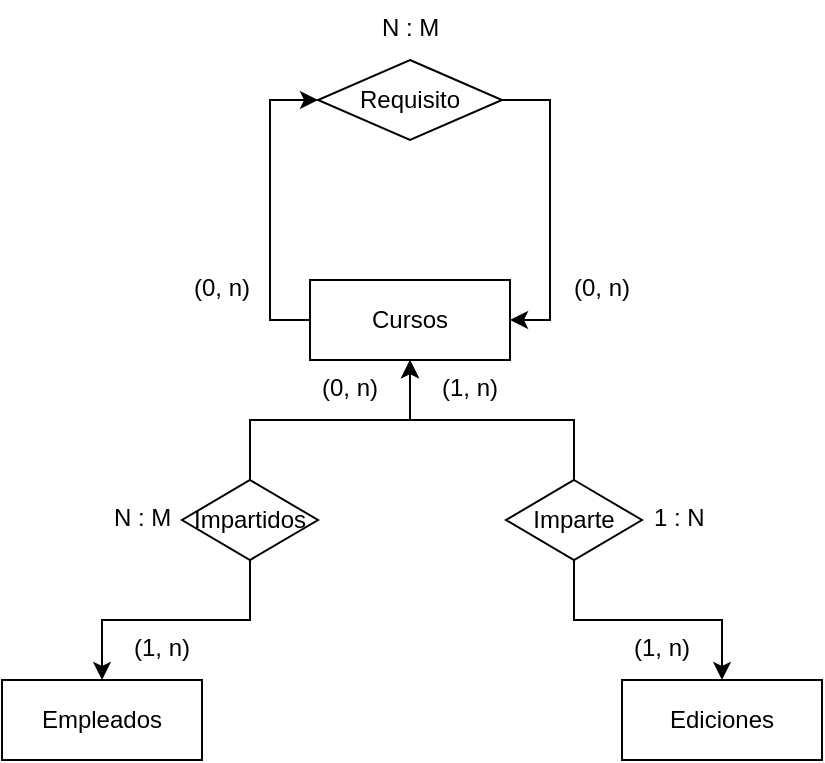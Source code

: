 <mxfile version="21.8.0" type="github">
  <diagram name="Página-1" id="jLuzDjs_3gD7ou02GSPw">
    <mxGraphModel dx="984" dy="465" grid="1" gridSize="10" guides="1" tooltips="1" connect="1" arrows="1" fold="1" page="1" pageScale="1" pageWidth="827" pageHeight="1169" math="0" shadow="0">
      <root>
        <mxCell id="0" />
        <mxCell id="1" parent="0" />
        <mxCell id="sgI7N6VsjcDCF-FnnvvP-5" style="edgeStyle=orthogonalEdgeStyle;rounded=0;orthogonalLoop=1;jettySize=auto;html=1;entryX=0;entryY=0.5;entryDx=0;entryDy=0;" edge="1" parent="1" source="sgI7N6VsjcDCF-FnnvvP-1" target="sgI7N6VsjcDCF-FnnvvP-4">
          <mxGeometry relative="1" as="geometry">
            <Array as="points">
              <mxPoint x="344" y="220" />
              <mxPoint x="344" y="110" />
            </Array>
          </mxGeometry>
        </mxCell>
        <mxCell id="sgI7N6VsjcDCF-FnnvvP-1" value="Cursos" style="whiteSpace=wrap;html=1;align=center;" vertex="1" parent="1">
          <mxGeometry x="364" y="200" width="100" height="40" as="geometry" />
        </mxCell>
        <mxCell id="sgI7N6VsjcDCF-FnnvvP-2" value="Ediciones" style="whiteSpace=wrap;html=1;align=center;" vertex="1" parent="1">
          <mxGeometry x="520" y="400" width="100" height="40" as="geometry" />
        </mxCell>
        <mxCell id="sgI7N6VsjcDCF-FnnvvP-3" value="Empleados" style="whiteSpace=wrap;html=1;align=center;" vertex="1" parent="1">
          <mxGeometry x="210" y="400" width="100" height="40" as="geometry" />
        </mxCell>
        <mxCell id="sgI7N6VsjcDCF-FnnvvP-7" style="edgeStyle=orthogonalEdgeStyle;rounded=0;orthogonalLoop=1;jettySize=auto;html=1;entryX=1;entryY=0.5;entryDx=0;entryDy=0;" edge="1" parent="1" source="sgI7N6VsjcDCF-FnnvvP-4" target="sgI7N6VsjcDCF-FnnvvP-1">
          <mxGeometry relative="1" as="geometry">
            <Array as="points">
              <mxPoint x="484" y="110" />
              <mxPoint x="484" y="220" />
            </Array>
          </mxGeometry>
        </mxCell>
        <mxCell id="sgI7N6VsjcDCF-FnnvvP-4" value="Requisito" style="shape=rhombus;perimeter=rhombusPerimeter;whiteSpace=wrap;html=1;align=center;" vertex="1" parent="1">
          <mxGeometry x="368" y="90" width="92" height="40" as="geometry" />
        </mxCell>
        <mxCell id="sgI7N6VsjcDCF-FnnvvP-6" value="(0, n)" style="text;strokeColor=none;fillColor=none;spacingLeft=4;spacingRight=4;overflow=hidden;rotatable=0;points=[[0,0.5],[1,0.5]];portConstraint=eastwest;fontSize=12;whiteSpace=wrap;html=1;" vertex="1" parent="1">
          <mxGeometry x="300" y="190" width="40" height="30" as="geometry" />
        </mxCell>
        <mxCell id="sgI7N6VsjcDCF-FnnvvP-8" value="(0, n)" style="text;strokeColor=none;fillColor=none;spacingLeft=4;spacingRight=4;overflow=hidden;rotatable=0;points=[[0,0.5],[1,0.5]];portConstraint=eastwest;fontSize=12;whiteSpace=wrap;html=1;" vertex="1" parent="1">
          <mxGeometry x="490" y="190" width="40" height="30" as="geometry" />
        </mxCell>
        <mxCell id="sgI7N6VsjcDCF-FnnvvP-9" value="N : M" style="text;strokeColor=none;fillColor=none;spacingLeft=4;spacingRight=4;overflow=hidden;rotatable=0;points=[[0,0.5],[1,0.5]];portConstraint=eastwest;fontSize=12;whiteSpace=wrap;html=1;" vertex="1" parent="1">
          <mxGeometry x="394" y="60" width="40" height="30" as="geometry" />
        </mxCell>
        <mxCell id="sgI7N6VsjcDCF-FnnvvP-13" style="edgeStyle=orthogonalEdgeStyle;rounded=0;orthogonalLoop=1;jettySize=auto;html=1;entryX=0.5;entryY=1;entryDx=0;entryDy=0;" edge="1" parent="1" source="sgI7N6VsjcDCF-FnnvvP-10" target="sgI7N6VsjcDCF-FnnvvP-1">
          <mxGeometry relative="1" as="geometry" />
        </mxCell>
        <mxCell id="sgI7N6VsjcDCF-FnnvvP-14" style="edgeStyle=orthogonalEdgeStyle;rounded=0;orthogonalLoop=1;jettySize=auto;html=1;entryX=0.5;entryY=0;entryDx=0;entryDy=0;" edge="1" parent="1" source="sgI7N6VsjcDCF-FnnvvP-10" target="sgI7N6VsjcDCF-FnnvvP-2">
          <mxGeometry relative="1" as="geometry" />
        </mxCell>
        <mxCell id="sgI7N6VsjcDCF-FnnvvP-10" value="Imparte" style="shape=rhombus;perimeter=rhombusPerimeter;whiteSpace=wrap;html=1;align=center;" vertex="1" parent="1">
          <mxGeometry x="462" y="300" width="68" height="40" as="geometry" />
        </mxCell>
        <mxCell id="sgI7N6VsjcDCF-FnnvvP-15" value="(1, n)" style="text;strokeColor=none;fillColor=none;spacingLeft=4;spacingRight=4;overflow=hidden;rotatable=0;points=[[0,0.5],[1,0.5]];portConstraint=eastwest;fontSize=12;whiteSpace=wrap;html=1;" vertex="1" parent="1">
          <mxGeometry x="520" y="370" width="40" height="30" as="geometry" />
        </mxCell>
        <mxCell id="sgI7N6VsjcDCF-FnnvvP-16" value="(1, n)" style="text;strokeColor=none;fillColor=none;spacingLeft=4;spacingRight=4;overflow=hidden;rotatable=0;points=[[0,0.5],[1,0.5]];portConstraint=eastwest;fontSize=12;whiteSpace=wrap;html=1;" vertex="1" parent="1">
          <mxGeometry x="424" y="240" width="40" height="30" as="geometry" />
        </mxCell>
        <mxCell id="sgI7N6VsjcDCF-FnnvvP-17" value="1 : N" style="text;strokeColor=none;fillColor=none;spacingLeft=4;spacingRight=4;overflow=hidden;rotatable=0;points=[[0,0.5],[1,0.5]];portConstraint=eastwest;fontSize=12;whiteSpace=wrap;html=1;" vertex="1" parent="1">
          <mxGeometry x="530" y="305" width="40" height="30" as="geometry" />
        </mxCell>
        <mxCell id="sgI7N6VsjcDCF-FnnvvP-19" style="edgeStyle=orthogonalEdgeStyle;rounded=0;orthogonalLoop=1;jettySize=auto;html=1;entryX=0.5;entryY=1;entryDx=0;entryDy=0;" edge="1" parent="1" source="sgI7N6VsjcDCF-FnnvvP-18" target="sgI7N6VsjcDCF-FnnvvP-1">
          <mxGeometry relative="1" as="geometry" />
        </mxCell>
        <mxCell id="sgI7N6VsjcDCF-FnnvvP-20" style="edgeStyle=orthogonalEdgeStyle;rounded=0;orthogonalLoop=1;jettySize=auto;html=1;entryX=0.5;entryY=0;entryDx=0;entryDy=0;" edge="1" parent="1" source="sgI7N6VsjcDCF-FnnvvP-18" target="sgI7N6VsjcDCF-FnnvvP-3">
          <mxGeometry relative="1" as="geometry" />
        </mxCell>
        <mxCell id="sgI7N6VsjcDCF-FnnvvP-18" value="Impartidos" style="shape=rhombus;perimeter=rhombusPerimeter;whiteSpace=wrap;html=1;align=center;" vertex="1" parent="1">
          <mxGeometry x="300" y="300" width="68" height="40" as="geometry" />
        </mxCell>
        <mxCell id="sgI7N6VsjcDCF-FnnvvP-21" value="(0, n)" style="text;strokeColor=none;fillColor=none;spacingLeft=4;spacingRight=4;overflow=hidden;rotatable=0;points=[[0,0.5],[1,0.5]];portConstraint=eastwest;fontSize=12;whiteSpace=wrap;html=1;" vertex="1" parent="1">
          <mxGeometry x="364" y="240" width="40" height="30" as="geometry" />
        </mxCell>
        <mxCell id="sgI7N6VsjcDCF-FnnvvP-22" value="(1, n)" style="text;strokeColor=none;fillColor=none;spacingLeft=4;spacingRight=4;overflow=hidden;rotatable=0;points=[[0,0.5],[1,0.5]];portConstraint=eastwest;fontSize=12;whiteSpace=wrap;html=1;" vertex="1" parent="1">
          <mxGeometry x="270" y="370" width="40" height="30" as="geometry" />
        </mxCell>
        <mxCell id="sgI7N6VsjcDCF-FnnvvP-23" value="N : M" style="text;strokeColor=none;fillColor=none;spacingLeft=4;spacingRight=4;overflow=hidden;rotatable=0;points=[[0,0.5],[1,0.5]];portConstraint=eastwest;fontSize=12;whiteSpace=wrap;html=1;" vertex="1" parent="1">
          <mxGeometry x="260" y="305" width="40" height="30" as="geometry" />
        </mxCell>
      </root>
    </mxGraphModel>
  </diagram>
</mxfile>
